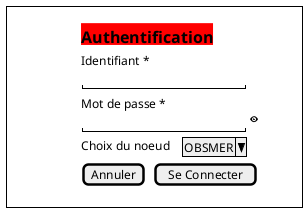 @startsalt
{
 {+
    .
    { | . | . | . | . | . | . | . | . | . | . | . | . | . | . |  <back:red><font color=black><size:16><b>Authentification  | . | . | . | . | . | . | . | . |}
    { | . | . | . | . | . | . | . | . | . | . | . | . | . | . |  Identifiant *  }
    { | . | . | . | . | . | . | . | . | . | . | . | . | . | . |   "                    "  | . | . | . | . | . | . | . | . |}
    { | . | . | . | . | . | . | . | . | . | . | . | . | . | . |   Mot de passe *  }
    { | . | . | . | . | . | . | . | . | . | . | . | . | . | . |   "                    "  | <b><&eye> | . | . | . | . | . | . | . | . |}
    { | . | . | . | . | . | . | . | . | . | . | . | . | . | . |   Choix du noeud | . | . | ^OBSMER^| . | . | . | . | . | . | . | . |}
    { | . | . | . | . | . | . | . | . | . | . | . | . | . | . |   [Annuler]  | .| [Se Connecter] | . | . | . | . | . | . | . | . |}
    .
 }
}
@endsalt

